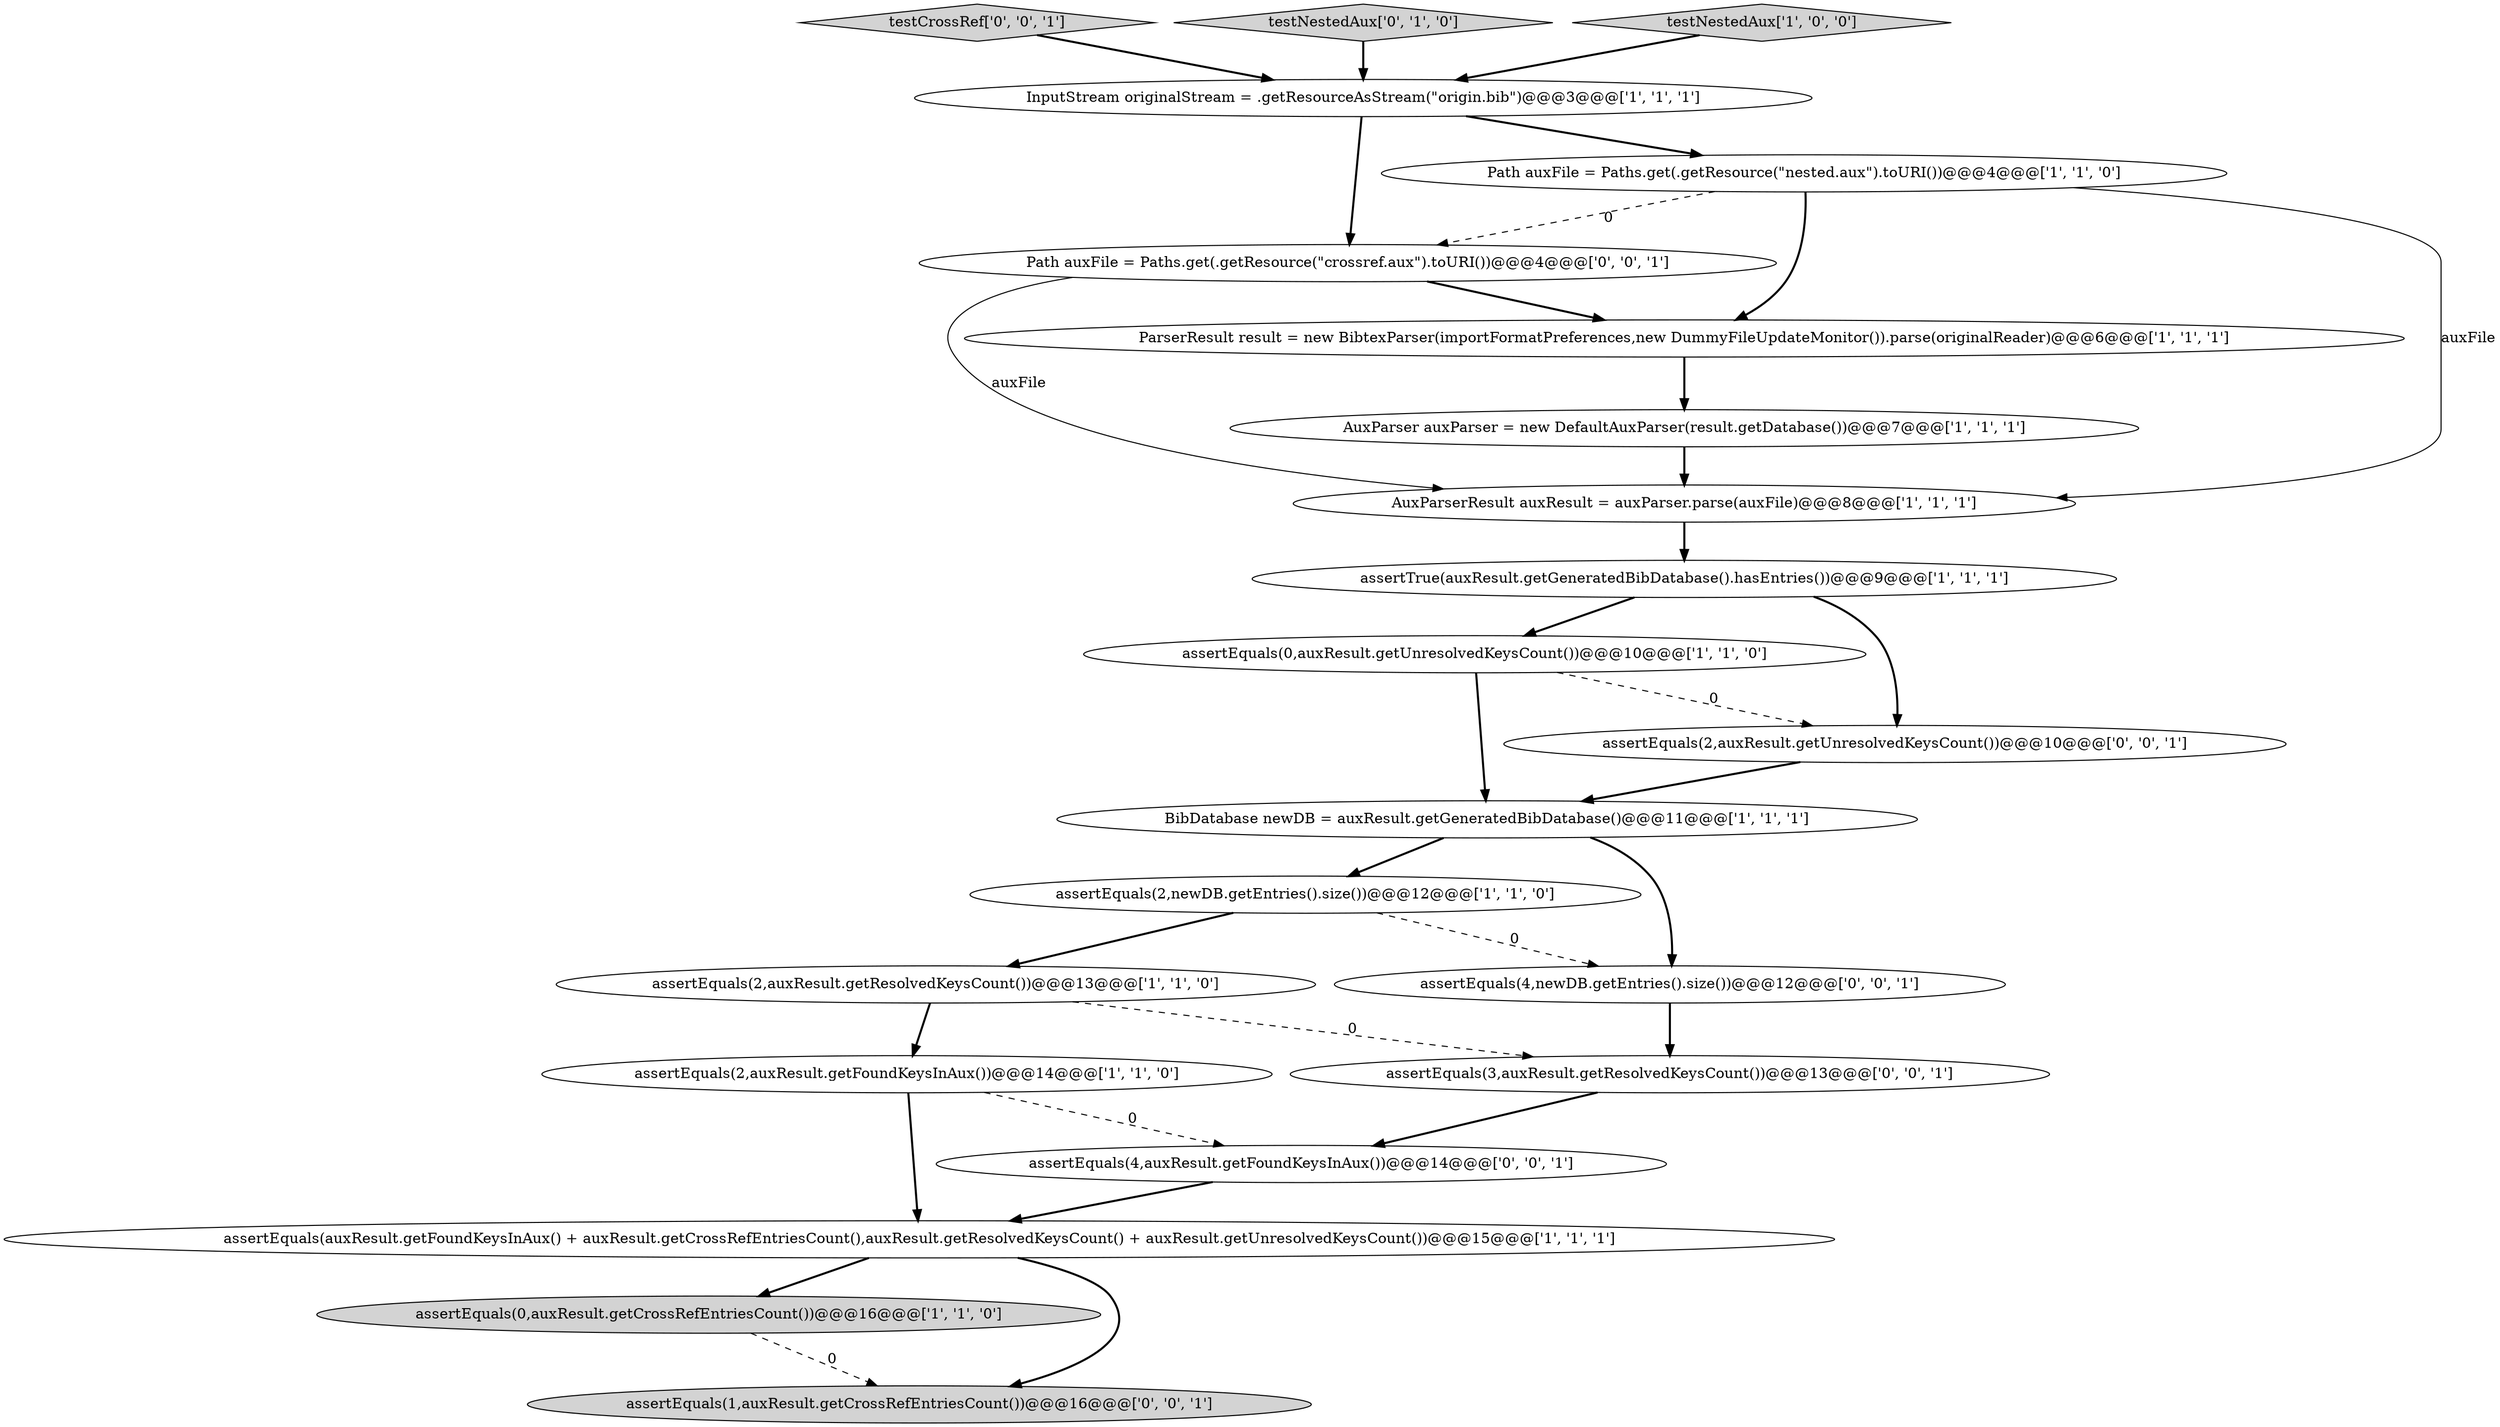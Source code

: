 digraph {
12 [style = filled, label = "assertEquals(2,auxResult.getFoundKeysInAux())@@@14@@@['1', '1', '0']", fillcolor = white, shape = ellipse image = "AAA0AAABBB1BBB"];
0 [style = filled, label = "assertEquals(0,auxResult.getUnresolvedKeysCount())@@@10@@@['1', '1', '0']", fillcolor = white, shape = ellipse image = "AAA0AAABBB1BBB"];
21 [style = filled, label = "assertEquals(1,auxResult.getCrossRefEntriesCount())@@@16@@@['0', '0', '1']", fillcolor = lightgray, shape = ellipse image = "AAA0AAABBB3BBB"];
15 [style = filled, label = "testCrossRef['0', '0', '1']", fillcolor = lightgray, shape = diamond image = "AAA0AAABBB3BBB"];
1 [style = filled, label = "BibDatabase newDB = auxResult.getGeneratedBibDatabase()@@@11@@@['1', '1', '1']", fillcolor = white, shape = ellipse image = "AAA0AAABBB1BBB"];
3 [style = filled, label = "AuxParser auxParser = new DefaultAuxParser(result.getDatabase())@@@7@@@['1', '1', '1']", fillcolor = white, shape = ellipse image = "AAA0AAABBB1BBB"];
18 [style = filled, label = "assertEquals(3,auxResult.getResolvedKeysCount())@@@13@@@['0', '0', '1']", fillcolor = white, shape = ellipse image = "AAA0AAABBB3BBB"];
14 [style = filled, label = "testNestedAux['0', '1', '0']", fillcolor = lightgray, shape = diamond image = "AAA0AAABBB2BBB"];
11 [style = filled, label = "AuxParserResult auxResult = auxParser.parse(auxFile)@@@8@@@['1', '1', '1']", fillcolor = white, shape = ellipse image = "AAA0AAABBB1BBB"];
4 [style = filled, label = "assertEquals(2,auxResult.getResolvedKeysCount())@@@13@@@['1', '1', '0']", fillcolor = white, shape = ellipse image = "AAA0AAABBB1BBB"];
6 [style = filled, label = "assertTrue(auxResult.getGeneratedBibDatabase().hasEntries())@@@9@@@['1', '1', '1']", fillcolor = white, shape = ellipse image = "AAA0AAABBB1BBB"];
2 [style = filled, label = "ParserResult result = new BibtexParser(importFormatPreferences,new DummyFileUpdateMonitor()).parse(originalReader)@@@6@@@['1', '1', '1']", fillcolor = white, shape = ellipse image = "AAA0AAABBB1BBB"];
10 [style = filled, label = "assertEquals(0,auxResult.getCrossRefEntriesCount())@@@16@@@['1', '1', '0']", fillcolor = lightgray, shape = ellipse image = "AAA0AAABBB1BBB"];
16 [style = filled, label = "assertEquals(4,auxResult.getFoundKeysInAux())@@@14@@@['0', '0', '1']", fillcolor = white, shape = ellipse image = "AAA0AAABBB3BBB"];
7 [style = filled, label = "InputStream originalStream = .getResourceAsStream(\"origin.bib\")@@@3@@@['1', '1', '1']", fillcolor = white, shape = ellipse image = "AAA0AAABBB1BBB"];
19 [style = filled, label = "assertEquals(2,auxResult.getUnresolvedKeysCount())@@@10@@@['0', '0', '1']", fillcolor = white, shape = ellipse image = "AAA0AAABBB3BBB"];
13 [style = filled, label = "assertEquals(2,newDB.getEntries().size())@@@12@@@['1', '1', '0']", fillcolor = white, shape = ellipse image = "AAA0AAABBB1BBB"];
8 [style = filled, label = "testNestedAux['1', '0', '0']", fillcolor = lightgray, shape = diamond image = "AAA0AAABBB1BBB"];
17 [style = filled, label = "Path auxFile = Paths.get(.getResource(\"crossref.aux\").toURI())@@@4@@@['0', '0', '1']", fillcolor = white, shape = ellipse image = "AAA0AAABBB3BBB"];
20 [style = filled, label = "assertEquals(4,newDB.getEntries().size())@@@12@@@['0', '0', '1']", fillcolor = white, shape = ellipse image = "AAA0AAABBB3BBB"];
9 [style = filled, label = "assertEquals(auxResult.getFoundKeysInAux() + auxResult.getCrossRefEntriesCount(),auxResult.getResolvedKeysCount() + auxResult.getUnresolvedKeysCount())@@@15@@@['1', '1', '1']", fillcolor = white, shape = ellipse image = "AAA0AAABBB1BBB"];
5 [style = filled, label = "Path auxFile = Paths.get(.getResource(\"nested.aux\").toURI())@@@4@@@['1', '1', '0']", fillcolor = white, shape = ellipse image = "AAA0AAABBB1BBB"];
4->18 [style = dashed, label="0"];
10->21 [style = dashed, label="0"];
7->17 [style = bold, label=""];
15->7 [style = bold, label=""];
12->16 [style = dashed, label="0"];
0->19 [style = dashed, label="0"];
13->20 [style = dashed, label="0"];
2->3 [style = bold, label=""];
11->6 [style = bold, label=""];
3->11 [style = bold, label=""];
1->20 [style = bold, label=""];
6->0 [style = bold, label=""];
6->19 [style = bold, label=""];
9->10 [style = bold, label=""];
12->9 [style = bold, label=""];
1->13 [style = bold, label=""];
8->7 [style = bold, label=""];
14->7 [style = bold, label=""];
20->18 [style = bold, label=""];
19->1 [style = bold, label=""];
5->2 [style = bold, label=""];
7->5 [style = bold, label=""];
5->17 [style = dashed, label="0"];
17->2 [style = bold, label=""];
0->1 [style = bold, label=""];
9->21 [style = bold, label=""];
4->12 [style = bold, label=""];
17->11 [style = solid, label="auxFile"];
5->11 [style = solid, label="auxFile"];
16->9 [style = bold, label=""];
13->4 [style = bold, label=""];
18->16 [style = bold, label=""];
}

